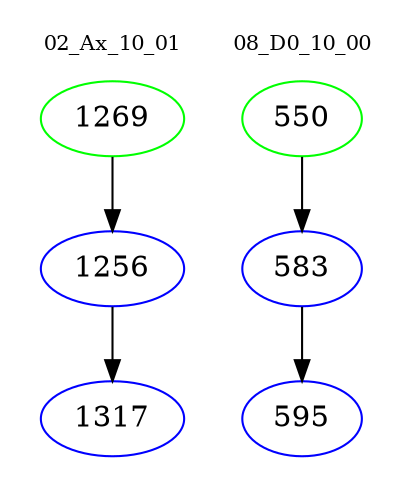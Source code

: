 digraph{
subgraph cluster_0 {
color = white
label = "02_Ax_10_01";
fontsize=10;
T0_1269 [label="1269", color="green"]
T0_1269 -> T0_1256 [color="black"]
T0_1256 [label="1256", color="blue"]
T0_1256 -> T0_1317 [color="black"]
T0_1317 [label="1317", color="blue"]
}
subgraph cluster_1 {
color = white
label = "08_D0_10_00";
fontsize=10;
T1_550 [label="550", color="green"]
T1_550 -> T1_583 [color="black"]
T1_583 [label="583", color="blue"]
T1_583 -> T1_595 [color="black"]
T1_595 [label="595", color="blue"]
}
}
